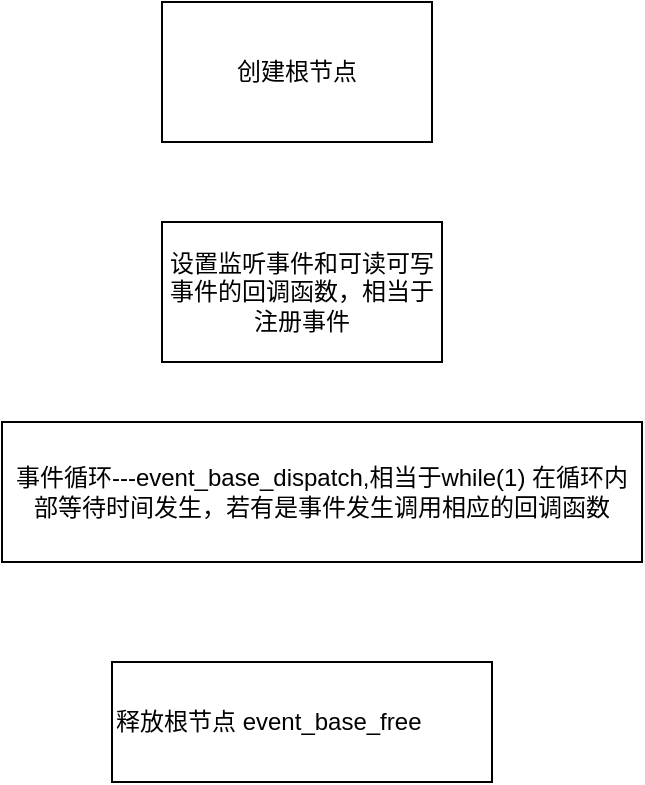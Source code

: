 <mxfile version="22.0.2" type="github">
  <diagram name="Page-1" id="e7e014a7-5840-1c2e-5031-d8a46d1fe8dd">
    <mxGraphModel dx="1434" dy="718" grid="1" gridSize="10" guides="1" tooltips="1" connect="1" arrows="1" fold="1" page="1" pageScale="1" pageWidth="1169" pageHeight="826" background="none" math="0" shadow="0">
      <root>
        <mxCell id="0" />
        <mxCell id="1" parent="0" />
        <mxCell id="Kd5uq70KkGit1G8923zx-41" value="创建根节点" style="rounded=0;whiteSpace=wrap;html=1;" vertex="1" parent="1">
          <mxGeometry x="470" y="210" width="135" height="70" as="geometry" />
        </mxCell>
        <mxCell id="Kd5uq70KkGit1G8923zx-42" value="设置监听事件和可读可写事件的回调函数，相当于注册事件" style="rounded=0;whiteSpace=wrap;html=1;" vertex="1" parent="1">
          <mxGeometry x="470" y="320" width="140" height="70" as="geometry" />
        </mxCell>
        <mxCell id="Kd5uq70KkGit1G8923zx-43" value="事件循环---event_base_dispatch,相当于while(1) 在循环内部等待时间发生，若有是事件发生调用相应的回调函数" style="rounded=0;whiteSpace=wrap;html=1;" vertex="1" parent="1">
          <mxGeometry x="390" y="420" width="320" height="70" as="geometry" />
        </mxCell>
        <mxCell id="Kd5uq70KkGit1G8923zx-45" value="释放根节点 event_base_free" style="rounded=0;whiteSpace=wrap;html=1;align=left;" vertex="1" parent="1">
          <mxGeometry x="445" y="540" width="190" height="60" as="geometry" />
        </mxCell>
      </root>
    </mxGraphModel>
  </diagram>
</mxfile>
